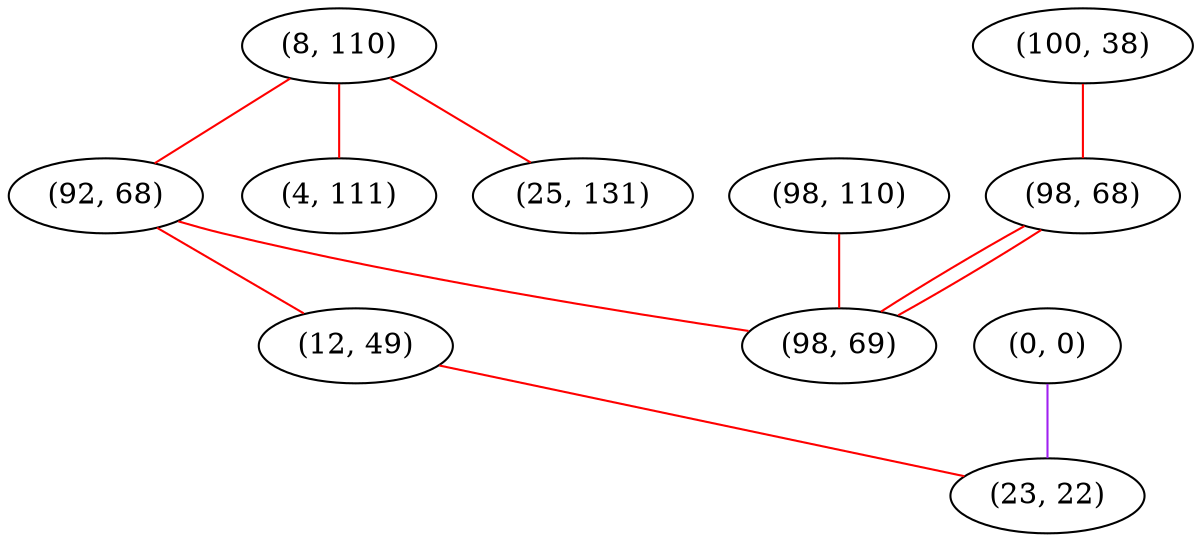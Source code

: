 graph "" {
"(8, 110)";
"(92, 68)";
"(100, 38)";
"(98, 110)";
"(4, 111)";
"(98, 68)";
"(0, 0)";
"(12, 49)";
"(98, 69)";
"(25, 131)";
"(23, 22)";
"(8, 110)" -- "(4, 111)"  [color=red, key=0, weight=1];
"(8, 110)" -- "(25, 131)"  [color=red, key=0, weight=1];
"(8, 110)" -- "(92, 68)"  [color=red, key=0, weight=1];
"(92, 68)" -- "(98, 69)"  [color=red, key=0, weight=1];
"(92, 68)" -- "(12, 49)"  [color=red, key=0, weight=1];
"(100, 38)" -- "(98, 68)"  [color=red, key=0, weight=1];
"(98, 110)" -- "(98, 69)"  [color=red, key=0, weight=1];
"(98, 68)" -- "(98, 69)"  [color=red, key=0, weight=1];
"(98, 68)" -- "(98, 69)"  [color=red, key=1, weight=1];
"(0, 0)" -- "(23, 22)"  [color=purple, key=0, weight=4];
"(12, 49)" -- "(23, 22)"  [color=red, key=0, weight=1];
}
